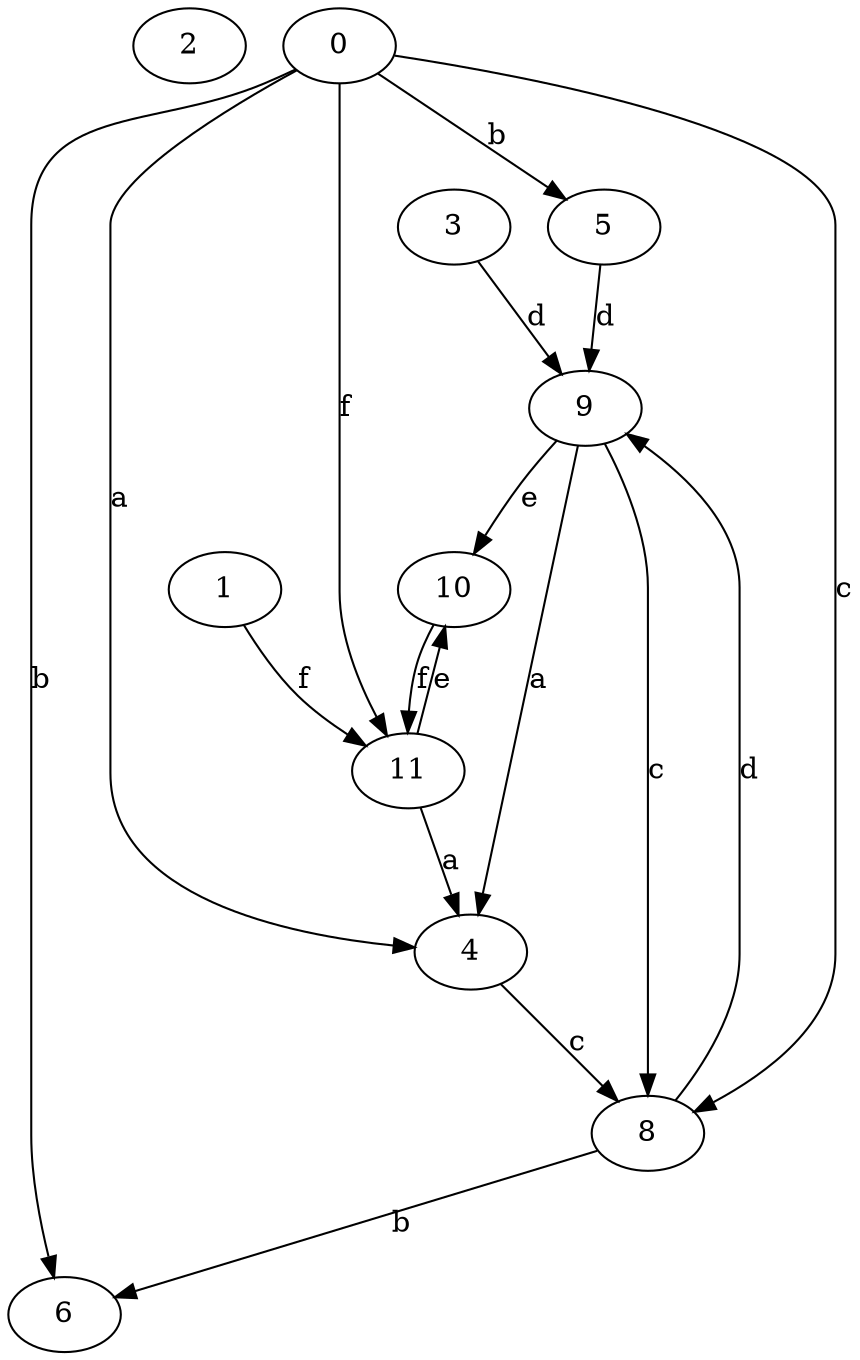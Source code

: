 strict digraph  {
2;
3;
4;
0;
5;
6;
8;
1;
9;
10;
11;
3 -> 9  [label=d];
4 -> 8  [label=c];
0 -> 4  [label=a];
0 -> 5  [label=b];
0 -> 6  [label=b];
0 -> 8  [label=c];
0 -> 11  [label=f];
5 -> 9  [label=d];
8 -> 6  [label=b];
8 -> 9  [label=d];
1 -> 11  [label=f];
9 -> 4  [label=a];
9 -> 8  [label=c];
9 -> 10  [label=e];
10 -> 11  [label=f];
11 -> 4  [label=a];
11 -> 10  [label=e];
}
